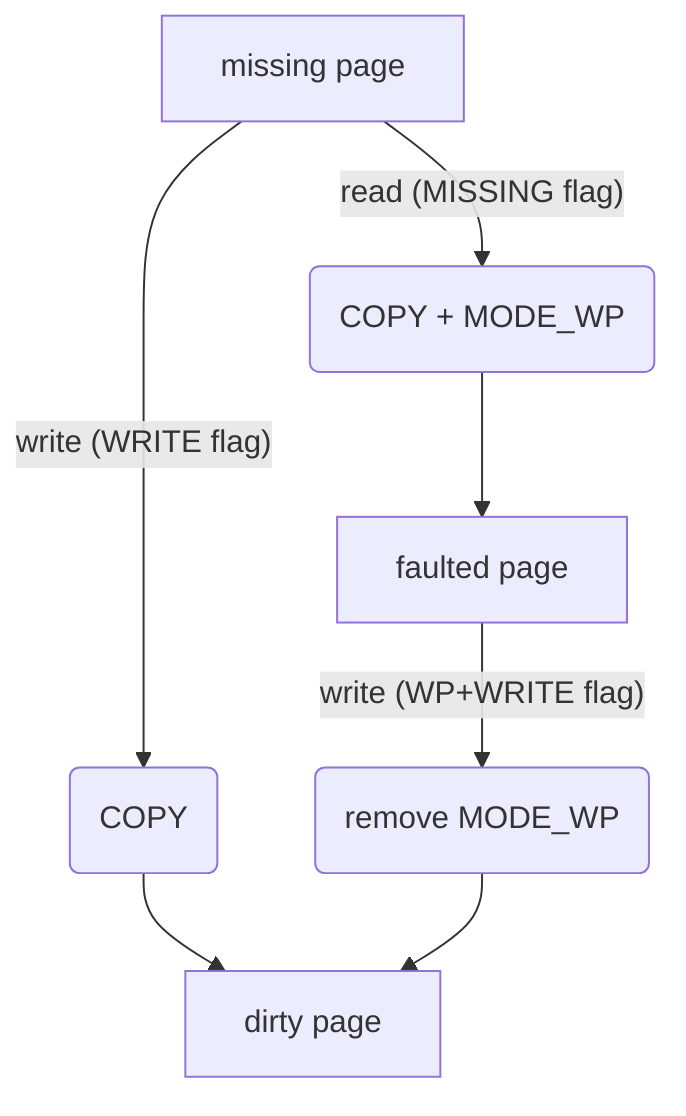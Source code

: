 flowchart TD
A[missing page] -- write (WRITE flag) --> B(COPY) --> C[dirty page]
A -- read (MISSING flag) --> D(COPY + MODE_WP) --> E[faulted page]
E -- write (WP+WRITE flag) --> F(remove MODE_WP) --> C